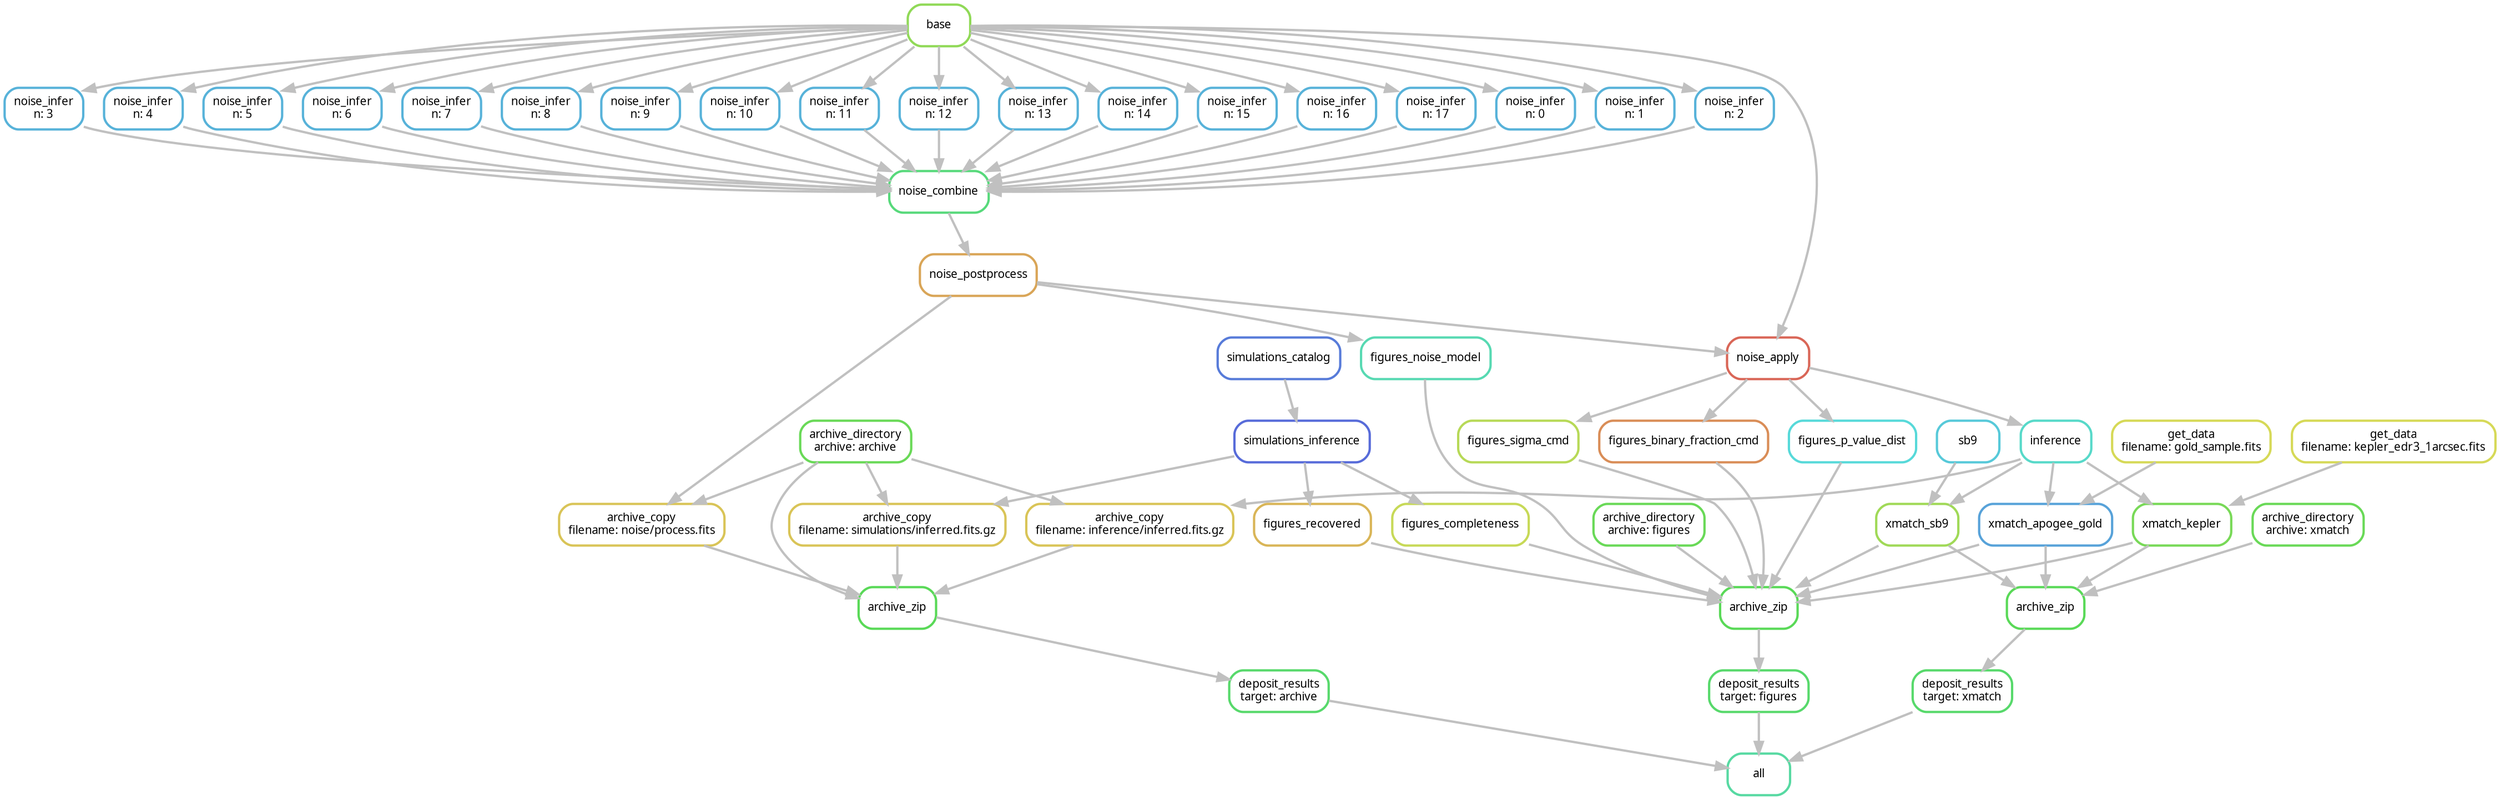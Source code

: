 digraph snakemake_dag {
    graph[bgcolor=white, margin=0];
    node[shape=box, style=rounded, fontname=sans,                 fontsize=10, penwidth=2];
    edge[penwidth=2, color=grey];
	0[label = "all", color = "0.43 0.6 0.85", style="rounded"];
	1[label = "deposit_results\ntarget: archive", color = "0.36 0.6 0.85", style="rounded"];
	2[label = "archive_zip", color = "0.33 0.6 0.85", style="rounded"];
	3[label = "archive_directory\narchive: archive", color = "0.31 0.6 0.85", style="rounded"];
	4[label = "archive_copy\nfilename: inference/inferred.fits.gz", color = "0.14 0.6 0.85", style="rounded"];
	5[label = "inference", color = "0.48 0.6 0.85", style="rounded"];
	6[label = "noise_apply", color = "0.02 0.6 0.85", style="rounded"];
	7[label = "noise_postprocess", color = "0.10 0.6 0.85", style="rounded"];
	8[label = "noise_combine", color = "0.38 0.6 0.85", style="rounded"];
	9[label = "noise_infer\nn: 0", color = "0.55 0.6 0.85", style="rounded"];
	10[label = "base", color = "0.26 0.6 0.85", style="rounded"];
	11[label = "noise_infer\nn: 1", color = "0.55 0.6 0.85", style="rounded"];
	12[label = "noise_infer\nn: 2", color = "0.55 0.6 0.85", style="rounded"];
	13[label = "noise_infer\nn: 3", color = "0.55 0.6 0.85", style="rounded"];
	14[label = "noise_infer\nn: 4", color = "0.55 0.6 0.85", style="rounded"];
	15[label = "noise_infer\nn: 5", color = "0.55 0.6 0.85", style="rounded"];
	16[label = "noise_infer\nn: 6", color = "0.55 0.6 0.85", style="rounded"];
	17[label = "noise_infer\nn: 7", color = "0.55 0.6 0.85", style="rounded"];
	18[label = "noise_infer\nn: 8", color = "0.55 0.6 0.85", style="rounded"];
	19[label = "noise_infer\nn: 9", color = "0.55 0.6 0.85", style="rounded"];
	20[label = "noise_infer\nn: 10", color = "0.55 0.6 0.85", style="rounded"];
	21[label = "noise_infer\nn: 11", color = "0.55 0.6 0.85", style="rounded"];
	22[label = "noise_infer\nn: 12", color = "0.55 0.6 0.85", style="rounded"];
	23[label = "noise_infer\nn: 13", color = "0.55 0.6 0.85", style="rounded"];
	24[label = "noise_infer\nn: 14", color = "0.55 0.6 0.85", style="rounded"];
	25[label = "noise_infer\nn: 15", color = "0.55 0.6 0.85", style="rounded"];
	26[label = "noise_infer\nn: 16", color = "0.55 0.6 0.85", style="rounded"];
	27[label = "noise_infer\nn: 17", color = "0.55 0.6 0.85", style="rounded"];
	28[label = "archive_copy\nfilename: simulations/inferred.fits.gz", color = "0.14 0.6 0.85", style="rounded"];
	29[label = "simulations_inference", color = "0.64 0.6 0.85", style="rounded"];
	30[label = "simulations_catalog", color = "0.62 0.6 0.85", style="rounded"];
	31[label = "archive_copy\nfilename: noise/process.fits", color = "0.14 0.6 0.85", style="rounded"];
	32[label = "deposit_results\ntarget: figures", color = "0.36 0.6 0.85", style="rounded"];
	33[label = "archive_zip", color = "0.33 0.6 0.85", style="rounded"];
	34[label = "archive_directory\narchive: figures", color = "0.31 0.6 0.85", style="rounded"];
	35[label = "figures_completeness", color = "0.19 0.6 0.85", style="rounded"];
	36[label = "figures_recovered", color = "0.12 0.6 0.85", style="rounded"];
	37[label = "figures_noise_model", color = "0.45 0.6 0.85", style="rounded"];
	38[label = "figures_sigma_cmd", color = "0.21 0.6 0.85", style="rounded"];
	39[label = "figures_binary_fraction_cmd", color = "0.07 0.6 0.85", style="rounded"];
	40[label = "figures_p_value_dist", color = "0.50 0.6 0.85", style="rounded"];
	41[label = "xmatch_sb9", color = "0.24 0.6 0.85", style="rounded"];
	42[label = "sb9", color = "0.52 0.6 0.85", style="rounded"];
	43[label = "xmatch_apogee_gold", color = "0.57 0.6 0.85", style="rounded"];
	44[label = "get_data\nfilename: gold_sample.fits", color = "0.17 0.6 0.85", style="rounded"];
	45[label = "xmatch_kepler", color = "0.29 0.6 0.85", style="rounded"];
	46[label = "get_data\nfilename: kepler_edr3_1arcsec.fits", color = "0.17 0.6 0.85", style="rounded"];
	47[label = "deposit_results\ntarget: xmatch", color = "0.36 0.6 0.85", style="rounded"];
	48[label = "archive_zip", color = "0.33 0.6 0.85", style="rounded"];
	49[label = "archive_directory\narchive: xmatch", color = "0.31 0.6 0.85", style="rounded"];
	1 -> 0
	32 -> 0
	47 -> 0
	2 -> 1
	3 -> 2
	4 -> 2
	28 -> 2
	31 -> 2
	5 -> 4
	3 -> 4
	6 -> 5
	7 -> 6
	10 -> 6
	8 -> 7
	9 -> 8
	11 -> 8
	12 -> 8
	13 -> 8
	14 -> 8
	15 -> 8
	16 -> 8
	17 -> 8
	18 -> 8
	19 -> 8
	20 -> 8
	21 -> 8
	22 -> 8
	23 -> 8
	24 -> 8
	25 -> 8
	26 -> 8
	27 -> 8
	10 -> 9
	10 -> 11
	10 -> 12
	10 -> 13
	10 -> 14
	10 -> 15
	10 -> 16
	10 -> 17
	10 -> 18
	10 -> 19
	10 -> 20
	10 -> 21
	10 -> 22
	10 -> 23
	10 -> 24
	10 -> 25
	10 -> 26
	10 -> 27
	29 -> 28
	3 -> 28
	30 -> 29
	7 -> 31
	3 -> 31
	33 -> 32
	34 -> 33
	35 -> 33
	36 -> 33
	37 -> 33
	38 -> 33
	39 -> 33
	40 -> 33
	41 -> 33
	43 -> 33
	45 -> 33
	29 -> 35
	29 -> 36
	7 -> 37
	6 -> 38
	6 -> 39
	6 -> 40
	42 -> 41
	5 -> 41
	44 -> 43
	5 -> 43
	46 -> 45
	5 -> 45
	48 -> 47
	49 -> 48
	41 -> 48
	43 -> 48
	45 -> 48
}            
